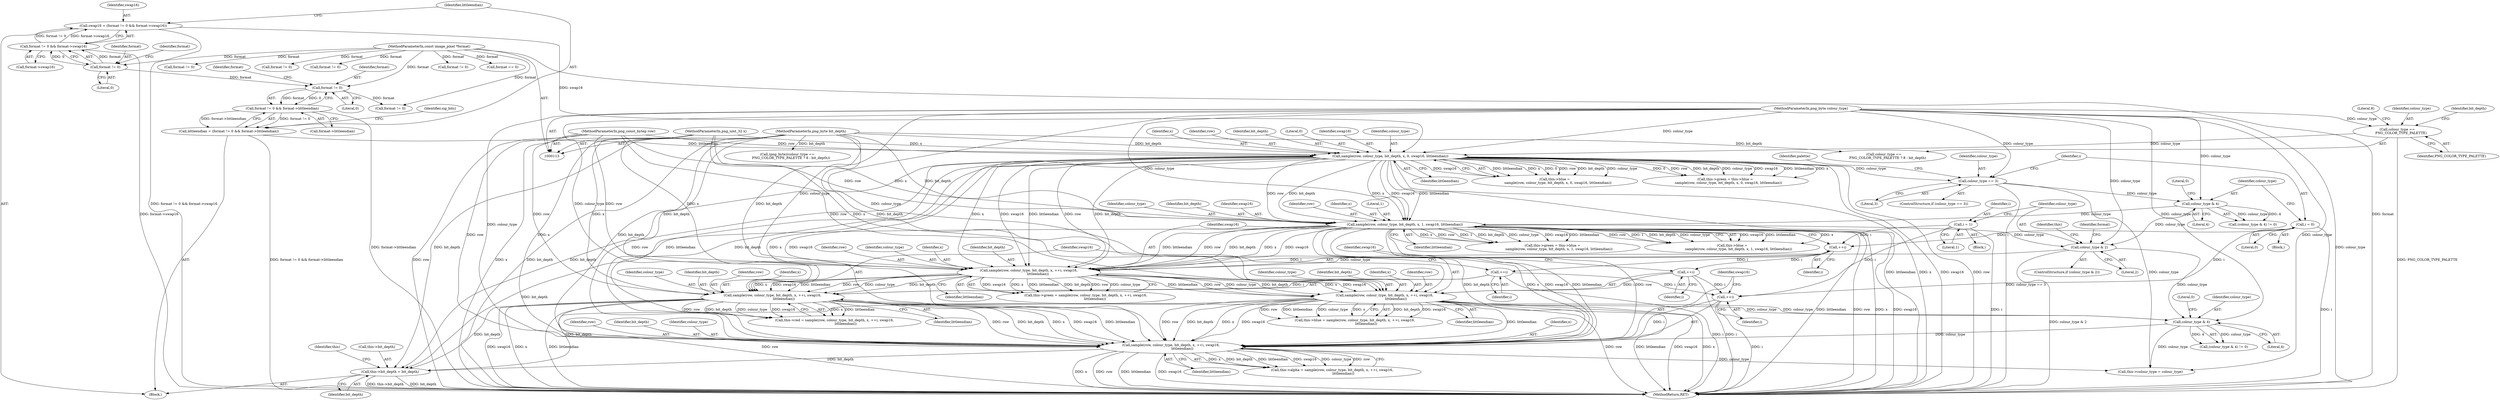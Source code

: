 digraph "0_Android_9d4853418ab2f754c2b63e091c29c5529b8b86ca_51@pointer" {
"1000492" [label="(Call,this->bit_depth = bit_depth)"];
"1000187" [label="(Call,sample(row, colour_type, bit_depth, x, 0, swap16, littleendian))"];
"1000115" [label="(MethodParameterIn,png_const_bytep row)"];
"1000128" [label="(Call,colour_type ==\n       PNG_COLOR_TYPE_PALETTE)"];
"1000116" [label="(MethodParameterIn,png_byte colour_type)"];
"1000117" [label="(MethodParameterIn,png_byte bit_depth)"];
"1000118" [label="(MethodParameterIn,png_uint_32 x)"];
"1000142" [label="(Call,swap16 = (format != 0 && format->swap16))"];
"1000144" [label="(Call,format != 0 && format->swap16)"];
"1000145" [label="(Call,format != 0)"];
"1000120" [label="(MethodParameterIn,const image_pixel *format)"];
"1000152" [label="(Call,littleendian = (format != 0 && format->littleendian))"];
"1000154" [label="(Call,format != 0 && format->littleendian)"];
"1000155" [label="(Call,format != 0)"];
"1000354" [label="(Call,sample(row, colour_type, bit_depth, x, ++i, swap16,\n                     littleendian))"];
"1000333" [label="(Call,sample(row, colour_type, bit_depth, x, ++i, swap16,\n                 littleendian))"];
"1000313" [label="(Call,sample(row, colour_type, bit_depth, x, 1, swap16, littleendian))"];
"1000278" [label="(Call,colour_type & 4)"];
"1000218" [label="(Call,colour_type == 3)"];
"1000325" [label="(Call,colour_type & 2)"];
"1000338" [label="(Call,++i)"];
"1000272" [label="(Call,i = 0)"];
"1000321" [label="(Call,i = 1)"];
"1000359" [label="(Call,++i)"];
"1000423" [label="(Call,sample(row, colour_type, bit_depth, x, ++i, swap16,\n                     littleendian))"];
"1000368" [label="(Call,sample(row, colour_type, bit_depth, x, ++i, swap16,\n                     littleendian))"];
"1000373" [label="(Call,++i)"];
"1000405" [label="(Call,colour_type & 4)"];
"1000428" [label="(Call,++i)"];
"1000404" [label="(Call,(colour_type & 4) != 0)"];
"1000334" [label="(Identifier,row)"];
"1000281" [label="(Literal,0)"];
"1000381" [label="(Identifier,format)"];
"1000354" [label="(Call,sample(row, colour_type, bit_depth, x, ++i, swap16,\n                     littleendian))"];
"1000272" [label="(Call,i = 0)"];
"1000142" [label="(Call,swap16 = (format != 0 && format->swap16))"];
"1000314" [label="(Identifier,row)"];
"1000153" [label="(Identifier,littleendian)"];
"1000155" [label="(Call,format != 0)"];
"1000317" [label="(Identifier,x)"];
"1000192" [label="(Literal,0)"];
"1000370" [label="(Identifier,colour_type)"];
"1000331" [label="(Identifier,this)"];
"1000280" [label="(Literal,4)"];
"1000145" [label="(Call,format != 0)"];
"1000340" [label="(Identifier,swap16)"];
"1000193" [label="(Identifier,swap16)"];
"1000189" [label="(Identifier,colour_type)"];
"1000364" [label="(Call,this->blue = sample(row, colour_type, bit_depth, x, ++i, swap16,\n                     littleendian))"];
"1000427" [label="(Identifier,x)"];
"1000368" [label="(Call,sample(row, colour_type, bit_depth, x, ++i, swap16,\n                     littleendian))"];
"1000318" [label="(Literal,1)"];
"1000217" [label="(ControlStructure,if (colour_type == 3))"];
"1000277" [label="(Call,(colour_type & 4) != 0)"];
"1000335" [label="(Identifier,colour_type)"];
"1000121" [label="(Block,)"];
"1000194" [label="(Identifier,littleendian)"];
"1000350" [label="(Call,this->red = sample(row, colour_type, bit_depth, x, ++i, swap16,\n                     littleendian))"];
"1000424" [label="(Identifier,row)"];
"1000320" [label="(Identifier,littleendian)"];
"1000344" [label="(Call,format != 0)"];
"1000183" [label="(Call,this->blue =\n      sample(row, colour_type, bit_depth, x, 0, swap16, littleendian))"];
"1000156" [label="(Identifier,format)"];
"1000408" [label="(Literal,0)"];
"1000163" [label="(Identifier,sig_bits)"];
"1000118" [label="(MethodParameterIn,png_uint_32 x)"];
"1000405" [label="(Call,colour_type & 4)"];
"1000375" [label="(Identifier,swap16)"];
"1000325" [label="(Call,colour_type & 2)"];
"1000129" [label="(Identifier,colour_type)"];
"1000219" [label="(Identifier,colour_type)"];
"1000147" [label="(Literal,0)"];
"1000274" [label="(Literal,0)"];
"1000220" [label="(Literal,3)"];
"1000376" [label="(Identifier,littleendian)"];
"1000431" [label="(Identifier,littleendian)"];
"1000542" [label="(MethodReturn,RET)"];
"1000128" [label="(Call,colour_type ==\n       PNG_COLOR_TYPE_PALETTE)"];
"1000152" [label="(Call,littleendian = (format != 0 && format->littleendian))"];
"1000305" [label="(Call,this->green = this->blue =\n            sample(row, colour_type, bit_depth, x, 1, swap16, littleendian))"];
"1000324" [label="(ControlStructure,if (colour_type & 2))"];
"1000341" [label="(Identifier,littleendian)"];
"1000132" [label="(Identifier,bit_depth)"];
"1000158" [label="(Call,format->littleendian)"];
"1000116" [label="(MethodParameterIn,png_byte colour_type)"];
"1000430" [label="(Identifier,swap16)"];
"1000191" [label="(Identifier,x)"];
"1000188" [label="(Identifier,row)"];
"1000279" [label="(Identifier,colour_type)"];
"1000143" [label="(Identifier,swap16)"];
"1000499" [label="(Identifier,this)"];
"1000426" [label="(Identifier,bit_depth)"];
"1000337" [label="(Identifier,x)"];
"1000327" [label="(Literal,2)"];
"1000336" [label="(Identifier,bit_depth)"];
"1000154" [label="(Call,format != 0 && format->littleendian)"];
"1000373" [label="(Call,++i)"];
"1000117" [label="(MethodParameterIn,png_byte bit_depth)"];
"1000283" [label="(Call,format != 0)"];
"1000323" [label="(Literal,1)"];
"1000315" [label="(Identifier,colour_type)"];
"1000412" [label="(Call,format == 0)"];
"1000374" [label="(Identifier,i)"];
"1000270" [label="(Block,)"];
"1000493" [label="(Call,this->bit_depth)"];
"1000356" [label="(Identifier,colour_type)"];
"1000357" [label="(Identifier,bit_depth)"];
"1000496" [label="(Identifier,bit_depth)"];
"1000165" [label="(Call,format != 0)"];
"1000309" [label="(Call,this->blue =\n            sample(row, colour_type, bit_depth, x, 1, swap16, littleendian))"];
"1000425" [label="(Identifier,colour_type)"];
"1000149" [label="(Identifier,format)"];
"1000339" [label="(Identifier,i)"];
"1000371" [label="(Identifier,bit_depth)"];
"1000492" [label="(Call,this->bit_depth = bit_depth)"];
"1000407" [label="(Literal,4)"];
"1000187" [label="(Call,sample(row, colour_type, bit_depth, x, 0, swap16, littleendian))"];
"1000326" [label="(Identifier,colour_type)"];
"1000333" [label="(Call,sample(row, colour_type, bit_depth, x, ++i, swap16,\n                 littleendian))"];
"1000329" [label="(Call,this->green = sample(row, colour_type, bit_depth, x, ++i, swap16,\n                 littleendian))"];
"1000360" [label="(Identifier,i)"];
"1000127" [label="(Call,colour_type ==\n       PNG_COLOR_TYPE_PALETTE ? 8 : bit_depth)"];
"1000148" [label="(Call,format->swap16)"];
"1000289" [label="(Block,)"];
"1000487" [label="(Call,this->colour_type = colour_type)"];
"1000146" [label="(Identifier,format)"];
"1000380" [label="(Call,format != 0)"];
"1000338" [label="(Call,++i)"];
"1000361" [label="(Identifier,swap16)"];
"1000190" [label="(Identifier,bit_depth)"];
"1000428" [label="(Call,++i)"];
"1000372" [label="(Identifier,x)"];
"1000144" [label="(Call,format != 0 && format->swap16)"];
"1000369" [label="(Identifier,row)"];
"1000157" [label="(Literal,0)"];
"1000321" [label="(Call,i = 1)"];
"1000316" [label="(Identifier,bit_depth)"];
"1000115" [label="(MethodParameterIn,png_const_bytep row)"];
"1000273" [label="(Identifier,i)"];
"1000319" [label="(Identifier,swap16)"];
"1000359" [label="(Call,++i)"];
"1000355" [label="(Identifier,row)"];
"1000406" [label="(Identifier,colour_type)"];
"1000131" [label="(Literal,8)"];
"1000313" [label="(Call,sample(row, colour_type, bit_depth, x, 1, swap16, littleendian))"];
"1000429" [label="(Identifier,i)"];
"1000423" [label="(Call,sample(row, colour_type, bit_depth, x, ++i, swap16,\n                     littleendian))"];
"1000125" [label="(Call,(png_byte)(colour_type ==\n       PNG_COLOR_TYPE_PALETTE ? 8 : bit_depth))"];
"1000120" [label="(MethodParameterIn,const image_pixel *format)"];
"1000419" [label="(Call,this->alpha = sample(row, colour_type, bit_depth, x, ++i, swap16,\n                     littleendian))"];
"1000224" [label="(Identifier,palette)"];
"1000322" [label="(Identifier,i)"];
"1000278" [label="(Call,colour_type & 4)"];
"1000130" [label="(Identifier,PNG_COLOR_TYPE_PALETTE)"];
"1000159" [label="(Identifier,format)"];
"1000434" [label="(Call,format != 0)"];
"1000218" [label="(Call,colour_type == 3)"];
"1000179" [label="(Call,this->green = this->blue =\n      sample(row, colour_type, bit_depth, x, 0, swap16, littleendian))"];
"1000362" [label="(Identifier,littleendian)"];
"1000358" [label="(Identifier,x)"];
"1000492" -> "1000121"  [label="AST: "];
"1000492" -> "1000496"  [label="CFG: "];
"1000493" -> "1000492"  [label="AST: "];
"1000496" -> "1000492"  [label="AST: "];
"1000499" -> "1000492"  [label="CFG: "];
"1000492" -> "1000542"  [label="DDG: bit_depth"];
"1000492" -> "1000542"  [label="DDG: this->bit_depth"];
"1000187" -> "1000492"  [label="DDG: bit_depth"];
"1000354" -> "1000492"  [label="DDG: bit_depth"];
"1000313" -> "1000492"  [label="DDG: bit_depth"];
"1000423" -> "1000492"  [label="DDG: bit_depth"];
"1000368" -> "1000492"  [label="DDG: bit_depth"];
"1000117" -> "1000492"  [label="DDG: bit_depth"];
"1000187" -> "1000183"  [label="AST: "];
"1000187" -> "1000194"  [label="CFG: "];
"1000188" -> "1000187"  [label="AST: "];
"1000189" -> "1000187"  [label="AST: "];
"1000190" -> "1000187"  [label="AST: "];
"1000191" -> "1000187"  [label="AST: "];
"1000192" -> "1000187"  [label="AST: "];
"1000193" -> "1000187"  [label="AST: "];
"1000194" -> "1000187"  [label="AST: "];
"1000183" -> "1000187"  [label="CFG: "];
"1000187" -> "1000542"  [label="DDG: row"];
"1000187" -> "1000542"  [label="DDG: littleendian"];
"1000187" -> "1000542"  [label="DDG: x"];
"1000187" -> "1000542"  [label="DDG: swap16"];
"1000187" -> "1000179"  [label="DDG: littleendian"];
"1000187" -> "1000179"  [label="DDG: x"];
"1000187" -> "1000179"  [label="DDG: 0"];
"1000187" -> "1000179"  [label="DDG: row"];
"1000187" -> "1000179"  [label="DDG: bit_depth"];
"1000187" -> "1000179"  [label="DDG: colour_type"];
"1000187" -> "1000179"  [label="DDG: swap16"];
"1000187" -> "1000183"  [label="DDG: littleendian"];
"1000187" -> "1000183"  [label="DDG: x"];
"1000187" -> "1000183"  [label="DDG: 0"];
"1000187" -> "1000183"  [label="DDG: row"];
"1000187" -> "1000183"  [label="DDG: bit_depth"];
"1000187" -> "1000183"  [label="DDG: colour_type"];
"1000187" -> "1000183"  [label="DDG: swap16"];
"1000115" -> "1000187"  [label="DDG: row"];
"1000128" -> "1000187"  [label="DDG: colour_type"];
"1000116" -> "1000187"  [label="DDG: colour_type"];
"1000117" -> "1000187"  [label="DDG: bit_depth"];
"1000118" -> "1000187"  [label="DDG: x"];
"1000142" -> "1000187"  [label="DDG: swap16"];
"1000152" -> "1000187"  [label="DDG: littleendian"];
"1000187" -> "1000218"  [label="DDG: colour_type"];
"1000187" -> "1000313"  [label="DDG: row"];
"1000187" -> "1000313"  [label="DDG: bit_depth"];
"1000187" -> "1000313"  [label="DDG: x"];
"1000187" -> "1000313"  [label="DDG: swap16"];
"1000187" -> "1000313"  [label="DDG: littleendian"];
"1000187" -> "1000333"  [label="DDG: row"];
"1000187" -> "1000333"  [label="DDG: bit_depth"];
"1000187" -> "1000333"  [label="DDG: x"];
"1000187" -> "1000333"  [label="DDG: swap16"];
"1000187" -> "1000333"  [label="DDG: littleendian"];
"1000187" -> "1000423"  [label="DDG: row"];
"1000187" -> "1000423"  [label="DDG: bit_depth"];
"1000187" -> "1000423"  [label="DDG: x"];
"1000187" -> "1000423"  [label="DDG: swap16"];
"1000187" -> "1000423"  [label="DDG: littleendian"];
"1000115" -> "1000113"  [label="AST: "];
"1000115" -> "1000542"  [label="DDG: row"];
"1000115" -> "1000313"  [label="DDG: row"];
"1000115" -> "1000333"  [label="DDG: row"];
"1000115" -> "1000354"  [label="DDG: row"];
"1000115" -> "1000368"  [label="DDG: row"];
"1000115" -> "1000423"  [label="DDG: row"];
"1000128" -> "1000127"  [label="AST: "];
"1000128" -> "1000130"  [label="CFG: "];
"1000129" -> "1000128"  [label="AST: "];
"1000130" -> "1000128"  [label="AST: "];
"1000131" -> "1000128"  [label="CFG: "];
"1000132" -> "1000128"  [label="CFG: "];
"1000128" -> "1000542"  [label="DDG: PNG_COLOR_TYPE_PALETTE"];
"1000116" -> "1000128"  [label="DDG: colour_type"];
"1000116" -> "1000113"  [label="AST: "];
"1000116" -> "1000542"  [label="DDG: colour_type"];
"1000116" -> "1000218"  [label="DDG: colour_type"];
"1000116" -> "1000278"  [label="DDG: colour_type"];
"1000116" -> "1000313"  [label="DDG: colour_type"];
"1000116" -> "1000325"  [label="DDG: colour_type"];
"1000116" -> "1000333"  [label="DDG: colour_type"];
"1000116" -> "1000354"  [label="DDG: colour_type"];
"1000116" -> "1000368"  [label="DDG: colour_type"];
"1000116" -> "1000405"  [label="DDG: colour_type"];
"1000116" -> "1000423"  [label="DDG: colour_type"];
"1000116" -> "1000487"  [label="DDG: colour_type"];
"1000117" -> "1000113"  [label="AST: "];
"1000117" -> "1000542"  [label="DDG: bit_depth"];
"1000117" -> "1000125"  [label="DDG: bit_depth"];
"1000117" -> "1000127"  [label="DDG: bit_depth"];
"1000117" -> "1000313"  [label="DDG: bit_depth"];
"1000117" -> "1000333"  [label="DDG: bit_depth"];
"1000117" -> "1000354"  [label="DDG: bit_depth"];
"1000117" -> "1000368"  [label="DDG: bit_depth"];
"1000117" -> "1000423"  [label="DDG: bit_depth"];
"1000118" -> "1000113"  [label="AST: "];
"1000118" -> "1000542"  [label="DDG: x"];
"1000118" -> "1000313"  [label="DDG: x"];
"1000118" -> "1000333"  [label="DDG: x"];
"1000118" -> "1000354"  [label="DDG: x"];
"1000118" -> "1000368"  [label="DDG: x"];
"1000118" -> "1000423"  [label="DDG: x"];
"1000142" -> "1000121"  [label="AST: "];
"1000142" -> "1000144"  [label="CFG: "];
"1000143" -> "1000142"  [label="AST: "];
"1000144" -> "1000142"  [label="AST: "];
"1000153" -> "1000142"  [label="CFG: "];
"1000142" -> "1000542"  [label="DDG: format != 0 && format->swap16"];
"1000144" -> "1000142"  [label="DDG: format != 0"];
"1000144" -> "1000142"  [label="DDG: format->swap16"];
"1000144" -> "1000145"  [label="CFG: "];
"1000144" -> "1000148"  [label="CFG: "];
"1000145" -> "1000144"  [label="AST: "];
"1000148" -> "1000144"  [label="AST: "];
"1000144" -> "1000542"  [label="DDG: format->swap16"];
"1000145" -> "1000144"  [label="DDG: format"];
"1000145" -> "1000144"  [label="DDG: 0"];
"1000145" -> "1000147"  [label="CFG: "];
"1000146" -> "1000145"  [label="AST: "];
"1000147" -> "1000145"  [label="AST: "];
"1000149" -> "1000145"  [label="CFG: "];
"1000120" -> "1000145"  [label="DDG: format"];
"1000145" -> "1000155"  [label="DDG: format"];
"1000120" -> "1000113"  [label="AST: "];
"1000120" -> "1000542"  [label="DDG: format"];
"1000120" -> "1000155"  [label="DDG: format"];
"1000120" -> "1000165"  [label="DDG: format"];
"1000120" -> "1000283"  [label="DDG: format"];
"1000120" -> "1000344"  [label="DDG: format"];
"1000120" -> "1000380"  [label="DDG: format"];
"1000120" -> "1000412"  [label="DDG: format"];
"1000120" -> "1000434"  [label="DDG: format"];
"1000152" -> "1000121"  [label="AST: "];
"1000152" -> "1000154"  [label="CFG: "];
"1000153" -> "1000152"  [label="AST: "];
"1000154" -> "1000152"  [label="AST: "];
"1000163" -> "1000152"  [label="CFG: "];
"1000152" -> "1000542"  [label="DDG: format != 0 && format->littleendian"];
"1000154" -> "1000152"  [label="DDG: format != 0"];
"1000154" -> "1000152"  [label="DDG: format->littleendian"];
"1000154" -> "1000155"  [label="CFG: "];
"1000154" -> "1000158"  [label="CFG: "];
"1000155" -> "1000154"  [label="AST: "];
"1000158" -> "1000154"  [label="AST: "];
"1000154" -> "1000542"  [label="DDG: format->littleendian"];
"1000155" -> "1000154"  [label="DDG: format"];
"1000155" -> "1000154"  [label="DDG: 0"];
"1000155" -> "1000157"  [label="CFG: "];
"1000156" -> "1000155"  [label="AST: "];
"1000157" -> "1000155"  [label="AST: "];
"1000159" -> "1000155"  [label="CFG: "];
"1000155" -> "1000165"  [label="DDG: format"];
"1000354" -> "1000350"  [label="AST: "];
"1000354" -> "1000362"  [label="CFG: "];
"1000355" -> "1000354"  [label="AST: "];
"1000356" -> "1000354"  [label="AST: "];
"1000357" -> "1000354"  [label="AST: "];
"1000358" -> "1000354"  [label="AST: "];
"1000359" -> "1000354"  [label="AST: "];
"1000361" -> "1000354"  [label="AST: "];
"1000362" -> "1000354"  [label="AST: "];
"1000350" -> "1000354"  [label="CFG: "];
"1000354" -> "1000542"  [label="DDG: swap16"];
"1000354" -> "1000542"  [label="DDG: x"];
"1000354" -> "1000542"  [label="DDG: littleendian"];
"1000354" -> "1000542"  [label="DDG: row"];
"1000354" -> "1000350"  [label="DDG: x"];
"1000354" -> "1000350"  [label="DDG: littleendian"];
"1000354" -> "1000350"  [label="DDG: row"];
"1000354" -> "1000350"  [label="DDG: bit_depth"];
"1000354" -> "1000350"  [label="DDG: colour_type"];
"1000354" -> "1000350"  [label="DDG: swap16"];
"1000333" -> "1000354"  [label="DDG: row"];
"1000333" -> "1000354"  [label="DDG: colour_type"];
"1000333" -> "1000354"  [label="DDG: bit_depth"];
"1000333" -> "1000354"  [label="DDG: x"];
"1000333" -> "1000354"  [label="DDG: swap16"];
"1000333" -> "1000354"  [label="DDG: littleendian"];
"1000359" -> "1000354"  [label="DDG: i"];
"1000354" -> "1000405"  [label="DDG: colour_type"];
"1000354" -> "1000423"  [label="DDG: row"];
"1000354" -> "1000423"  [label="DDG: bit_depth"];
"1000354" -> "1000423"  [label="DDG: x"];
"1000354" -> "1000423"  [label="DDG: swap16"];
"1000354" -> "1000423"  [label="DDG: littleendian"];
"1000333" -> "1000329"  [label="AST: "];
"1000333" -> "1000341"  [label="CFG: "];
"1000334" -> "1000333"  [label="AST: "];
"1000335" -> "1000333"  [label="AST: "];
"1000336" -> "1000333"  [label="AST: "];
"1000337" -> "1000333"  [label="AST: "];
"1000338" -> "1000333"  [label="AST: "];
"1000340" -> "1000333"  [label="AST: "];
"1000341" -> "1000333"  [label="AST: "];
"1000329" -> "1000333"  [label="CFG: "];
"1000333" -> "1000329"  [label="DDG: swap16"];
"1000333" -> "1000329"  [label="DDG: x"];
"1000333" -> "1000329"  [label="DDG: littleendian"];
"1000333" -> "1000329"  [label="DDG: bit_depth"];
"1000333" -> "1000329"  [label="DDG: row"];
"1000333" -> "1000329"  [label="DDG: colour_type"];
"1000313" -> "1000333"  [label="DDG: row"];
"1000313" -> "1000333"  [label="DDG: bit_depth"];
"1000313" -> "1000333"  [label="DDG: x"];
"1000313" -> "1000333"  [label="DDG: swap16"];
"1000313" -> "1000333"  [label="DDG: littleendian"];
"1000325" -> "1000333"  [label="DDG: colour_type"];
"1000338" -> "1000333"  [label="DDG: i"];
"1000333" -> "1000368"  [label="DDG: row"];
"1000333" -> "1000368"  [label="DDG: colour_type"];
"1000333" -> "1000368"  [label="DDG: bit_depth"];
"1000333" -> "1000368"  [label="DDG: x"];
"1000333" -> "1000368"  [label="DDG: swap16"];
"1000333" -> "1000368"  [label="DDG: littleendian"];
"1000313" -> "1000309"  [label="AST: "];
"1000313" -> "1000320"  [label="CFG: "];
"1000314" -> "1000313"  [label="AST: "];
"1000315" -> "1000313"  [label="AST: "];
"1000316" -> "1000313"  [label="AST: "];
"1000317" -> "1000313"  [label="AST: "];
"1000318" -> "1000313"  [label="AST: "];
"1000319" -> "1000313"  [label="AST: "];
"1000320" -> "1000313"  [label="AST: "];
"1000309" -> "1000313"  [label="CFG: "];
"1000313" -> "1000542"  [label="DDG: swap16"];
"1000313" -> "1000542"  [label="DDG: littleendian"];
"1000313" -> "1000542"  [label="DDG: row"];
"1000313" -> "1000542"  [label="DDG: x"];
"1000313" -> "1000305"  [label="DDG: swap16"];
"1000313" -> "1000305"  [label="DDG: littleendian"];
"1000313" -> "1000305"  [label="DDG: x"];
"1000313" -> "1000305"  [label="DDG: row"];
"1000313" -> "1000305"  [label="DDG: 1"];
"1000313" -> "1000305"  [label="DDG: bit_depth"];
"1000313" -> "1000305"  [label="DDG: colour_type"];
"1000313" -> "1000309"  [label="DDG: swap16"];
"1000313" -> "1000309"  [label="DDG: littleendian"];
"1000313" -> "1000309"  [label="DDG: x"];
"1000313" -> "1000309"  [label="DDG: row"];
"1000313" -> "1000309"  [label="DDG: 1"];
"1000313" -> "1000309"  [label="DDG: bit_depth"];
"1000313" -> "1000309"  [label="DDG: colour_type"];
"1000278" -> "1000313"  [label="DDG: colour_type"];
"1000313" -> "1000325"  [label="DDG: colour_type"];
"1000313" -> "1000423"  [label="DDG: row"];
"1000313" -> "1000423"  [label="DDG: bit_depth"];
"1000313" -> "1000423"  [label="DDG: x"];
"1000313" -> "1000423"  [label="DDG: swap16"];
"1000313" -> "1000423"  [label="DDG: littleendian"];
"1000278" -> "1000277"  [label="AST: "];
"1000278" -> "1000280"  [label="CFG: "];
"1000279" -> "1000278"  [label="AST: "];
"1000280" -> "1000278"  [label="AST: "];
"1000281" -> "1000278"  [label="CFG: "];
"1000278" -> "1000277"  [label="DDG: colour_type"];
"1000278" -> "1000277"  [label="DDG: 4"];
"1000218" -> "1000278"  [label="DDG: colour_type"];
"1000278" -> "1000325"  [label="DDG: colour_type"];
"1000218" -> "1000217"  [label="AST: "];
"1000218" -> "1000220"  [label="CFG: "];
"1000219" -> "1000218"  [label="AST: "];
"1000220" -> "1000218"  [label="AST: "];
"1000224" -> "1000218"  [label="CFG: "];
"1000273" -> "1000218"  [label="CFG: "];
"1000218" -> "1000542"  [label="DDG: colour_type == 3"];
"1000218" -> "1000487"  [label="DDG: colour_type"];
"1000325" -> "1000324"  [label="AST: "];
"1000325" -> "1000327"  [label="CFG: "];
"1000326" -> "1000325"  [label="AST: "];
"1000327" -> "1000325"  [label="AST: "];
"1000331" -> "1000325"  [label="CFG: "];
"1000381" -> "1000325"  [label="CFG: "];
"1000325" -> "1000542"  [label="DDG: colour_type & 2"];
"1000325" -> "1000405"  [label="DDG: colour_type"];
"1000338" -> "1000339"  [label="CFG: "];
"1000339" -> "1000338"  [label="AST: "];
"1000340" -> "1000338"  [label="CFG: "];
"1000272" -> "1000338"  [label="DDG: i"];
"1000321" -> "1000338"  [label="DDG: i"];
"1000338" -> "1000359"  [label="DDG: i"];
"1000338" -> "1000373"  [label="DDG: i"];
"1000272" -> "1000270"  [label="AST: "];
"1000272" -> "1000274"  [label="CFG: "];
"1000273" -> "1000272"  [label="AST: "];
"1000274" -> "1000272"  [label="AST: "];
"1000279" -> "1000272"  [label="CFG: "];
"1000272" -> "1000542"  [label="DDG: i"];
"1000272" -> "1000428"  [label="DDG: i"];
"1000321" -> "1000289"  [label="AST: "];
"1000321" -> "1000323"  [label="CFG: "];
"1000322" -> "1000321"  [label="AST: "];
"1000323" -> "1000321"  [label="AST: "];
"1000326" -> "1000321"  [label="CFG: "];
"1000321" -> "1000542"  [label="DDG: i"];
"1000321" -> "1000428"  [label="DDG: i"];
"1000359" -> "1000360"  [label="CFG: "];
"1000360" -> "1000359"  [label="AST: "];
"1000361" -> "1000359"  [label="CFG: "];
"1000359" -> "1000542"  [label="DDG: i"];
"1000359" -> "1000428"  [label="DDG: i"];
"1000423" -> "1000419"  [label="AST: "];
"1000423" -> "1000431"  [label="CFG: "];
"1000424" -> "1000423"  [label="AST: "];
"1000425" -> "1000423"  [label="AST: "];
"1000426" -> "1000423"  [label="AST: "];
"1000427" -> "1000423"  [label="AST: "];
"1000428" -> "1000423"  [label="AST: "];
"1000430" -> "1000423"  [label="AST: "];
"1000431" -> "1000423"  [label="AST: "];
"1000419" -> "1000423"  [label="CFG: "];
"1000423" -> "1000542"  [label="DDG: x"];
"1000423" -> "1000542"  [label="DDG: row"];
"1000423" -> "1000542"  [label="DDG: littleendian"];
"1000423" -> "1000542"  [label="DDG: swap16"];
"1000423" -> "1000419"  [label="DDG: x"];
"1000423" -> "1000419"  [label="DDG: bit_depth"];
"1000423" -> "1000419"  [label="DDG: littleendian"];
"1000423" -> "1000419"  [label="DDG: swap16"];
"1000423" -> "1000419"  [label="DDG: colour_type"];
"1000423" -> "1000419"  [label="DDG: row"];
"1000368" -> "1000423"  [label="DDG: row"];
"1000368" -> "1000423"  [label="DDG: bit_depth"];
"1000368" -> "1000423"  [label="DDG: x"];
"1000368" -> "1000423"  [label="DDG: swap16"];
"1000368" -> "1000423"  [label="DDG: littleendian"];
"1000405" -> "1000423"  [label="DDG: colour_type"];
"1000428" -> "1000423"  [label="DDG: i"];
"1000423" -> "1000487"  [label="DDG: colour_type"];
"1000368" -> "1000364"  [label="AST: "];
"1000368" -> "1000376"  [label="CFG: "];
"1000369" -> "1000368"  [label="AST: "];
"1000370" -> "1000368"  [label="AST: "];
"1000371" -> "1000368"  [label="AST: "];
"1000372" -> "1000368"  [label="AST: "];
"1000373" -> "1000368"  [label="AST: "];
"1000375" -> "1000368"  [label="AST: "];
"1000376" -> "1000368"  [label="AST: "];
"1000364" -> "1000368"  [label="CFG: "];
"1000368" -> "1000542"  [label="DDG: row"];
"1000368" -> "1000542"  [label="DDG: littleendian"];
"1000368" -> "1000542"  [label="DDG: swap16"];
"1000368" -> "1000542"  [label="DDG: x"];
"1000368" -> "1000364"  [label="DDG: bit_depth"];
"1000368" -> "1000364"  [label="DDG: swap16"];
"1000368" -> "1000364"  [label="DDG: row"];
"1000368" -> "1000364"  [label="DDG: littleendian"];
"1000368" -> "1000364"  [label="DDG: colour_type"];
"1000368" -> "1000364"  [label="DDG: x"];
"1000373" -> "1000368"  [label="DDG: i"];
"1000368" -> "1000405"  [label="DDG: colour_type"];
"1000373" -> "1000374"  [label="CFG: "];
"1000374" -> "1000373"  [label="AST: "];
"1000375" -> "1000373"  [label="CFG: "];
"1000373" -> "1000542"  [label="DDG: i"];
"1000373" -> "1000428"  [label="DDG: i"];
"1000405" -> "1000404"  [label="AST: "];
"1000405" -> "1000407"  [label="CFG: "];
"1000406" -> "1000405"  [label="AST: "];
"1000407" -> "1000405"  [label="AST: "];
"1000408" -> "1000405"  [label="CFG: "];
"1000405" -> "1000404"  [label="DDG: colour_type"];
"1000405" -> "1000404"  [label="DDG: 4"];
"1000405" -> "1000487"  [label="DDG: colour_type"];
"1000428" -> "1000429"  [label="CFG: "];
"1000429" -> "1000428"  [label="AST: "];
"1000430" -> "1000428"  [label="CFG: "];
"1000428" -> "1000542"  [label="DDG: i"];
}
